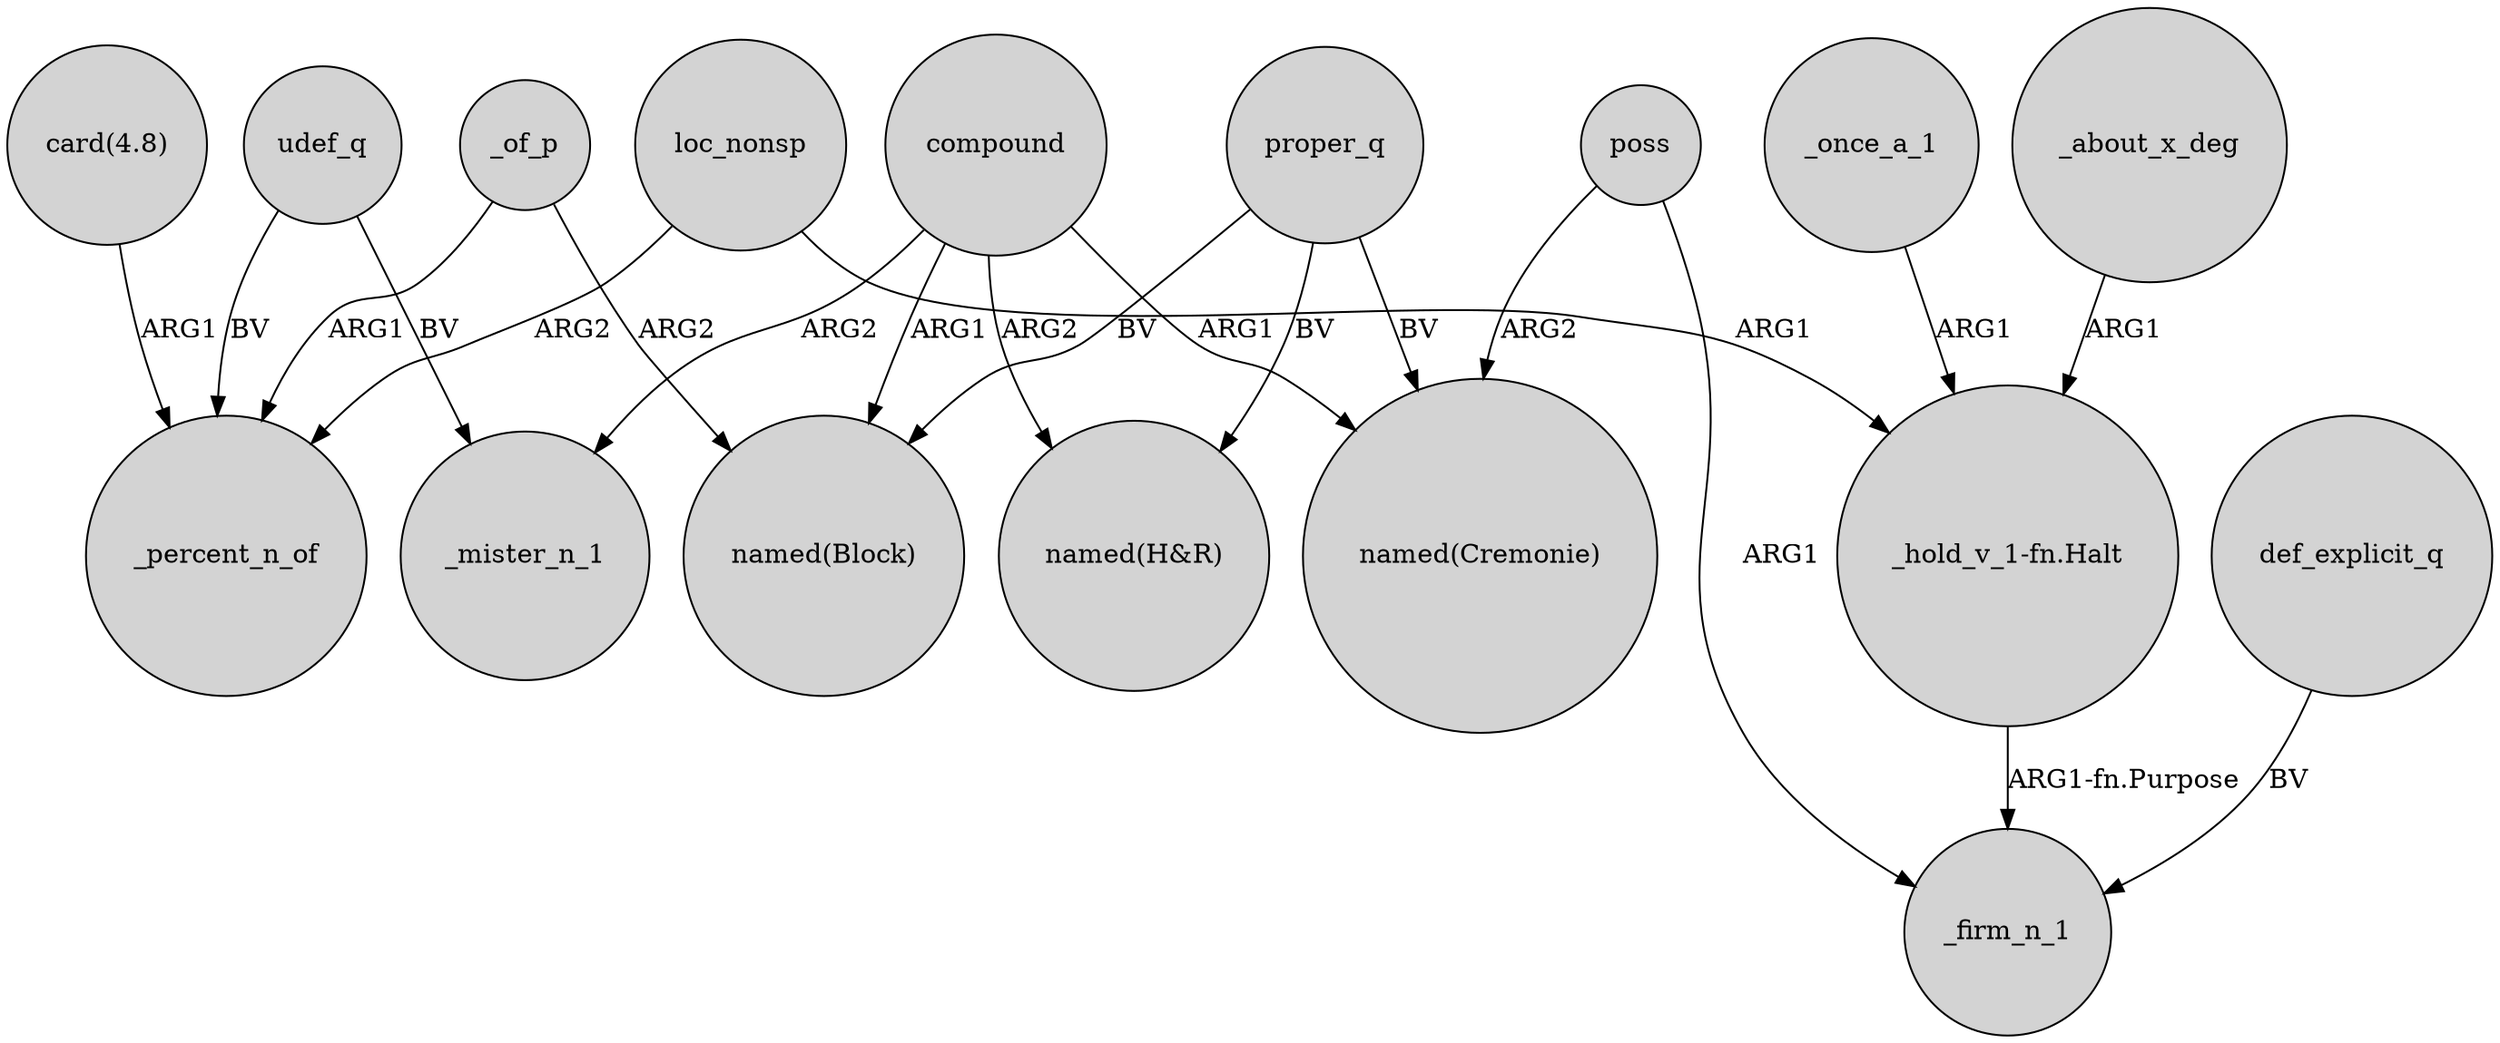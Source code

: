 digraph {
	node [shape=circle style=filled]
	compound -> _mister_n_1 [label=ARG2]
	"card(4.8)" -> _percent_n_of [label=ARG1]
	_once_a_1 -> "_hold_v_1-fn.Halt" [label=ARG1]
	compound -> "named(H&R)" [label=ARG2]
	poss -> _firm_n_1 [label=ARG1]
	proper_q -> "named(H&R)" [label=BV]
	udef_q -> _mister_n_1 [label=BV]
	_of_p -> _percent_n_of [label=ARG1]
	compound -> "named(Block)" [label=ARG1]
	compound -> "named(Cremonie)" [label=ARG1]
	proper_q -> "named(Block)" [label=BV]
	poss -> "named(Cremonie)" [label=ARG2]
	proper_q -> "named(Cremonie)" [label=BV]
	udef_q -> _percent_n_of [label=BV]
	def_explicit_q -> _firm_n_1 [label=BV]
	"_hold_v_1-fn.Halt" -> _firm_n_1 [label="ARG1-fn.Purpose"]
	_about_x_deg -> "_hold_v_1-fn.Halt" [label=ARG1]
	loc_nonsp -> "_hold_v_1-fn.Halt" [label=ARG1]
	loc_nonsp -> _percent_n_of [label=ARG2]
	_of_p -> "named(Block)" [label=ARG2]
}
